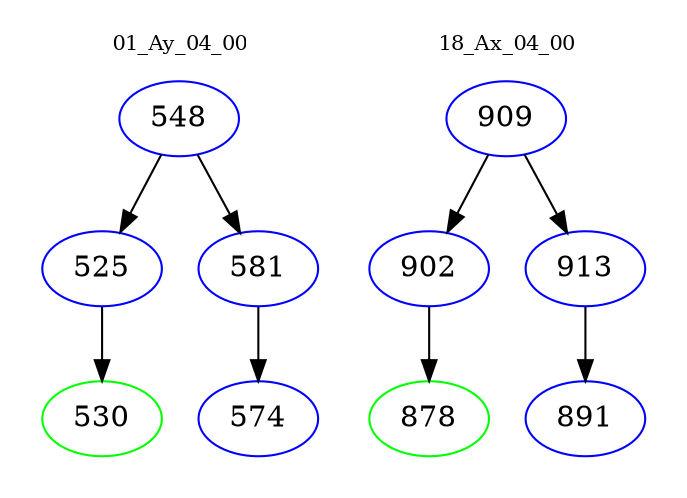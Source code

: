 digraph{
subgraph cluster_0 {
color = white
label = "01_Ay_04_00";
fontsize=10;
T0_548 [label="548", color="blue"]
T0_548 -> T0_525 [color="black"]
T0_525 [label="525", color="blue"]
T0_525 -> T0_530 [color="black"]
T0_530 [label="530", color="green"]
T0_548 -> T0_581 [color="black"]
T0_581 [label="581", color="blue"]
T0_581 -> T0_574 [color="black"]
T0_574 [label="574", color="blue"]
}
subgraph cluster_1 {
color = white
label = "18_Ax_04_00";
fontsize=10;
T1_909 [label="909", color="blue"]
T1_909 -> T1_902 [color="black"]
T1_902 [label="902", color="blue"]
T1_902 -> T1_878 [color="black"]
T1_878 [label="878", color="green"]
T1_909 -> T1_913 [color="black"]
T1_913 [label="913", color="blue"]
T1_913 -> T1_891 [color="black"]
T1_891 [label="891", color="blue"]
}
}
